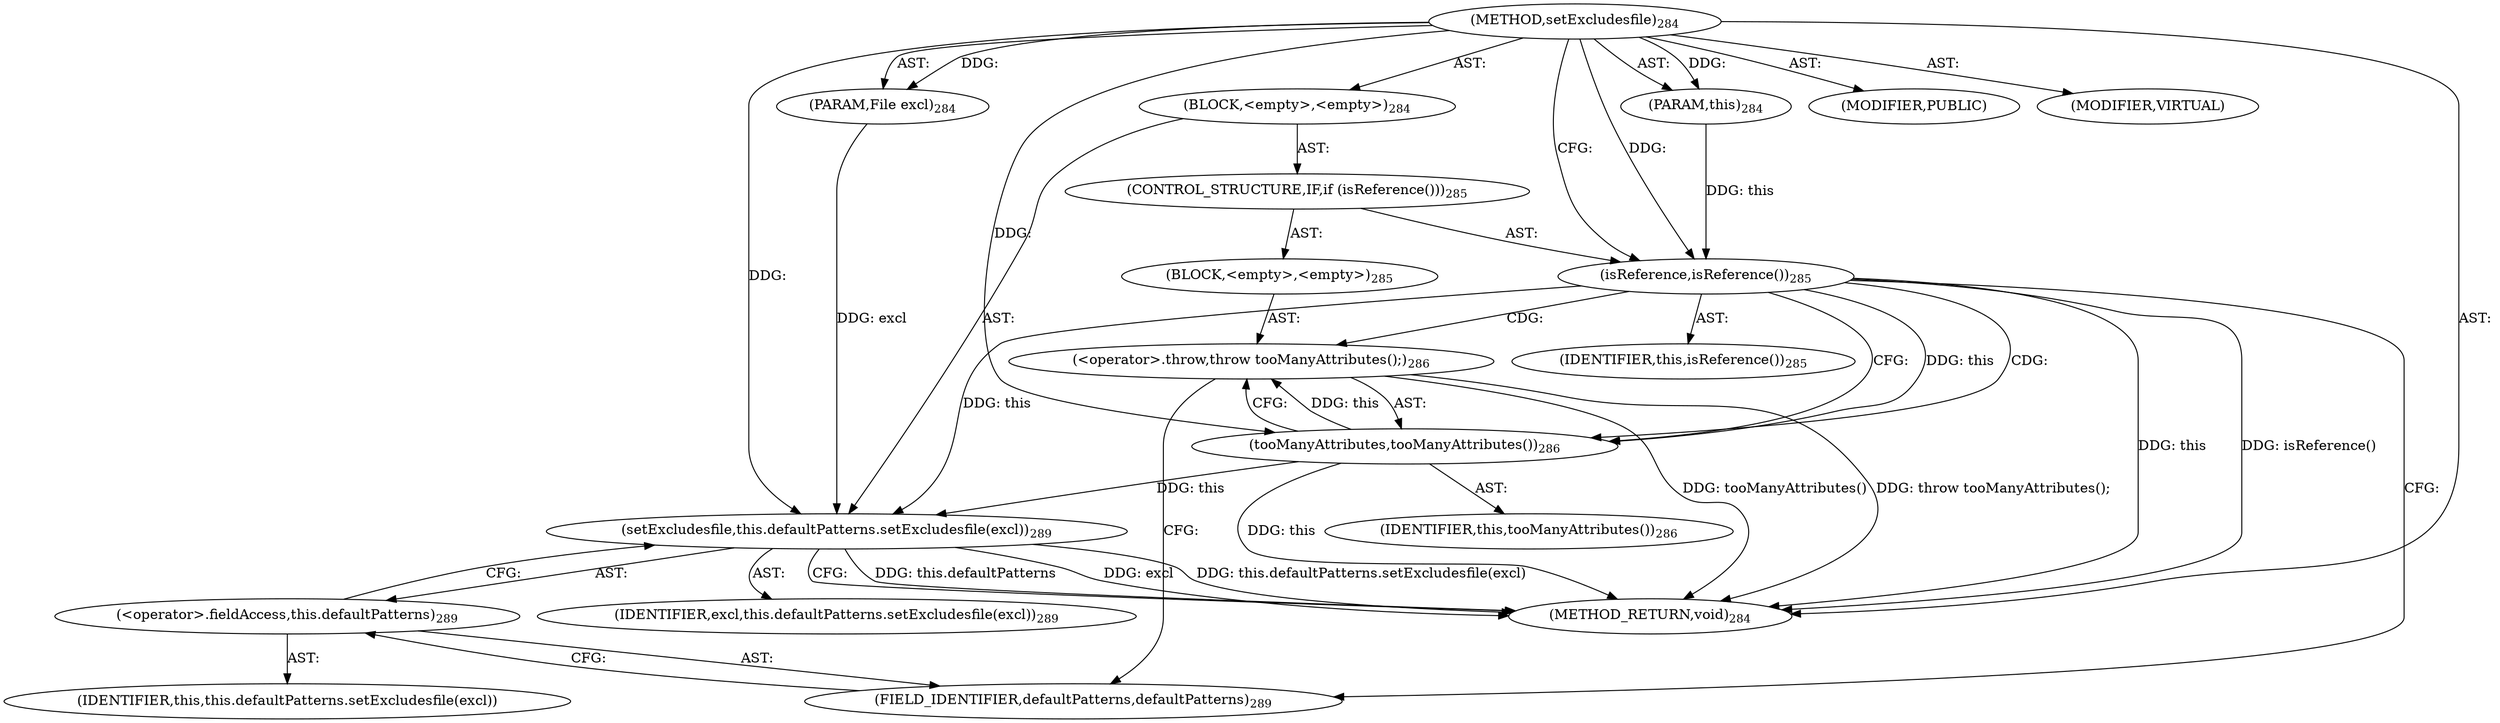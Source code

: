 digraph "setExcludesfile" {  
"111669149710" [label = <(METHOD,setExcludesfile)<SUB>284</SUB>> ]
"115964117004" [label = <(PARAM,this)<SUB>284</SUB>> ]
"115964117050" [label = <(PARAM,File excl)<SUB>284</SUB>> ]
"25769803804" [label = <(BLOCK,&lt;empty&gt;,&lt;empty&gt;)<SUB>284</SUB>> ]
"47244640270" [label = <(CONTROL_STRUCTURE,IF,if (isReference()))<SUB>285</SUB>> ]
"30064771218" [label = <(isReference,isReference())<SUB>285</SUB>> ]
"68719476765" [label = <(IDENTIFIER,this,isReference())<SUB>285</SUB>> ]
"25769803805" [label = <(BLOCK,&lt;empty&gt;,&lt;empty&gt;)<SUB>285</SUB>> ]
"30064771219" [label = <(&lt;operator&gt;.throw,throw tooManyAttributes();)<SUB>286</SUB>> ]
"30064771220" [label = <(tooManyAttributes,tooManyAttributes())<SUB>286</SUB>> ]
"68719476766" [label = <(IDENTIFIER,this,tooManyAttributes())<SUB>286</SUB>> ]
"30064771221" [label = <(setExcludesfile,this.defaultPatterns.setExcludesfile(excl))<SUB>289</SUB>> ]
"30064771222" [label = <(&lt;operator&gt;.fieldAccess,this.defaultPatterns)<SUB>289</SUB>> ]
"68719476907" [label = <(IDENTIFIER,this,this.defaultPatterns.setExcludesfile(excl))> ]
"55834574894" [label = <(FIELD_IDENTIFIER,defaultPatterns,defaultPatterns)<SUB>289</SUB>> ]
"68719476908" [label = <(IDENTIFIER,excl,this.defaultPatterns.setExcludesfile(excl))<SUB>289</SUB>> ]
"133143986211" [label = <(MODIFIER,PUBLIC)> ]
"133143986212" [label = <(MODIFIER,VIRTUAL)> ]
"128849018894" [label = <(METHOD_RETURN,void)<SUB>284</SUB>> ]
  "111669149710" -> "115964117004"  [ label = "AST: "] 
  "111669149710" -> "115964117050"  [ label = "AST: "] 
  "111669149710" -> "25769803804"  [ label = "AST: "] 
  "111669149710" -> "133143986211"  [ label = "AST: "] 
  "111669149710" -> "133143986212"  [ label = "AST: "] 
  "111669149710" -> "128849018894"  [ label = "AST: "] 
  "25769803804" -> "47244640270"  [ label = "AST: "] 
  "25769803804" -> "30064771221"  [ label = "AST: "] 
  "47244640270" -> "30064771218"  [ label = "AST: "] 
  "47244640270" -> "25769803805"  [ label = "AST: "] 
  "30064771218" -> "68719476765"  [ label = "AST: "] 
  "25769803805" -> "30064771219"  [ label = "AST: "] 
  "30064771219" -> "30064771220"  [ label = "AST: "] 
  "30064771220" -> "68719476766"  [ label = "AST: "] 
  "30064771221" -> "30064771222"  [ label = "AST: "] 
  "30064771221" -> "68719476908"  [ label = "AST: "] 
  "30064771222" -> "68719476907"  [ label = "AST: "] 
  "30064771222" -> "55834574894"  [ label = "AST: "] 
  "30064771221" -> "128849018894"  [ label = "CFG: "] 
  "30064771218" -> "30064771220"  [ label = "CFG: "] 
  "30064771218" -> "55834574894"  [ label = "CFG: "] 
  "30064771222" -> "30064771221"  [ label = "CFG: "] 
  "30064771219" -> "55834574894"  [ label = "CFG: "] 
  "55834574894" -> "30064771222"  [ label = "CFG: "] 
  "30064771220" -> "30064771219"  [ label = "CFG: "] 
  "111669149710" -> "30064771218"  [ label = "CFG: "] 
  "30064771218" -> "128849018894"  [ label = "DDG: this"] 
  "30064771218" -> "128849018894"  [ label = "DDG: isReference()"] 
  "30064771220" -> "128849018894"  [ label = "DDG: this"] 
  "30064771219" -> "128849018894"  [ label = "DDG: tooManyAttributes()"] 
  "30064771219" -> "128849018894"  [ label = "DDG: throw tooManyAttributes();"] 
  "30064771221" -> "128849018894"  [ label = "DDG: this.defaultPatterns"] 
  "30064771221" -> "128849018894"  [ label = "DDG: excl"] 
  "30064771221" -> "128849018894"  [ label = "DDG: this.defaultPatterns.setExcludesfile(excl)"] 
  "111669149710" -> "115964117004"  [ label = "DDG: "] 
  "111669149710" -> "115964117050"  [ label = "DDG: "] 
  "30064771218" -> "30064771221"  [ label = "DDG: this"] 
  "30064771220" -> "30064771221"  [ label = "DDG: this"] 
  "115964117050" -> "30064771221"  [ label = "DDG: excl"] 
  "111669149710" -> "30064771221"  [ label = "DDG: "] 
  "115964117004" -> "30064771218"  [ label = "DDG: this"] 
  "111669149710" -> "30064771218"  [ label = "DDG: "] 
  "30064771220" -> "30064771219"  [ label = "DDG: this"] 
  "30064771218" -> "30064771220"  [ label = "DDG: this"] 
  "111669149710" -> "30064771220"  [ label = "DDG: "] 
  "30064771218" -> "30064771220"  [ label = "CDG: "] 
  "30064771218" -> "30064771219"  [ label = "CDG: "] 
}
